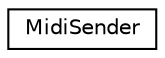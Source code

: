 digraph "Graphical Class Hierarchy"
{
 // INTERACTIVE_SVG=YES
 // LATEX_PDF_SIZE
  edge [fontname="Helvetica",fontsize="10",labelfontname="Helvetica",labelfontsize="10"];
  node [fontname="Helvetica",fontsize="10",shape=record];
  rankdir="LR";
  Node0 [label="MidiSender",height=0.2,width=0.4,color="black", fillcolor="white", style="filled",URL="$class_midi_sender.html",tooltip=" "];
}
